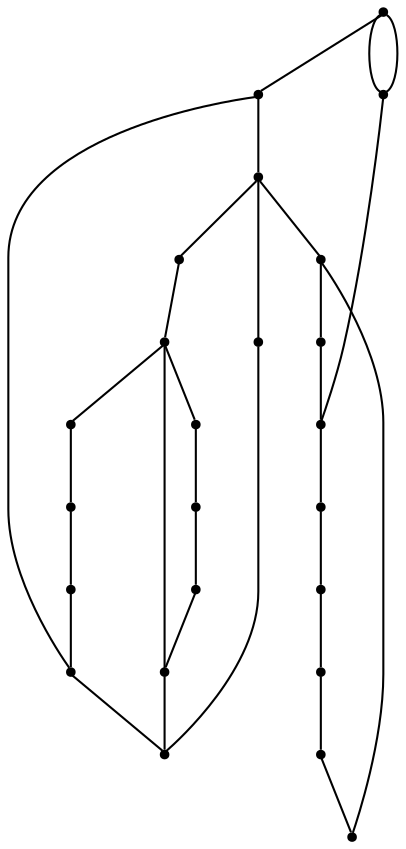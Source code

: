 graph {
  node [shape=point,comment="{\"directed\":false,\"doi\":\"10.1007/978-3-030-68766-3_19\",\"figure\":\"8 (4)\"}"]

  v0 [pos="525.2690880465859,411.7786348467034"]
  v1 [pos="490.51358248254735,411.7786348467034"]
  v2 [pos="282.1845725364992,307.5114406897294"]
  v3 [pos="490.51358248254735,585.5583091772075"]
  v4 [pos="490.51358248254735,550.7988897085236"]
  v5 [pos="455.75801333009105,411.7786348467034"]
  v6 [pos="455.75801333009105,550.7988897085236"]
  v7 [pos="455.96224343063227,377.02748177100875"]
  v8 [pos="455.96224343063227,342.2723862617345"]
  v9 [pos="282.1845725364992,342.2723862617345"]
  v10 [pos="455.75801333009105,516.0459561789542"]
  v11 [pos="386.24902113427567,411.7786348467034"]
  v12 [pos="421.2066742781759,377.02748177100875"]
  v13 [pos="421.0006160106259,550.7988897085236"]
  v14 [pos="421.0006160106259,446.5379271401107"]
  v15 [pos="421.0006160106259,481.29289547410815"]
  v16 [pos="421.0006160106259,516.0459561789542"]
  v17 [pos="386.45118461124173,377.02748177100875"]
  v18 [pos="386.24902113427567,446.5379271401107"]
  v19 [pos="351.4916238148105,446.5379271401107"]
  v20 [pos="351.69561545878537,377.02748177100875"]
  v21 [pos="351.4916238148105,585.5583091772075"]
  v22 [pos="316.9400622034335,377.02748177100875"]
  v23 [pos="282.1845725364992,377.02748177100875"]

  v0 -- v2 [id="-1",pos="525.2690880465859,411.7786348467034 525.0961434475521,307.1359556850963 525.0961434475521,307.1359556850963 525.0961434475521,307.1359556850963 282.1845725364992,307.5114406897294 282.1845725364992,307.5114406897294 282.1845725364992,307.5114406897294"]
  v0 -- v2 [id="-2",pos="525.2690880465859,411.7786348467034 525.1669809448676,620.1402873409927 525.1669809448676,620.1402873409927 525.1669809448676,620.1402873409927 247.1893863290528,620.1402873409927 247.1893863290528,620.1402873409927 247.1893863290528,620.1402873409927 247.59778294171758,307.3401355919341 247.59778294171758,307.3401355919341 247.59778294171758,307.3401355919341 282.1845725364992,307.5114406897294 282.1845725364992,307.5114406897294 282.1845725364992,307.5114406897294"]
  v23 -- v22 [id="-3",pos="282.1845725364992,377.02748177100875 316.9400622034335,377.02748177100875 316.9400622034335,377.02748177100875 316.9400622034335,377.02748177100875"]
  v19 -- v21 [id="-4",pos="351.4916238148105,446.5379271401107 351.4916238148105,585.5583091772075 351.4916238148105,585.5583091772075 351.4916238148105,585.5583091772075"]
  v21 -- v3 [id="-5",pos="351.4916238148105,585.5583091772075 490.51358248254735,585.5583091772075 490.51358248254735,585.5583091772075 490.51358248254735,585.5583091772075"]
  v20 -- v17 [id="-6",pos="351.69561545878537,377.02748177100875 386.45118461124173,377.02748177100875 386.45118461124173,377.02748177100875 386.45118461124173,377.02748177100875"]
  v18 -- v19 [id="-7",pos="386.24902113427567,446.5379271401107 351.4916238148105,446.5379271401107 351.4916238148105,446.5379271401107 351.4916238148105,446.5379271401107"]
  v18 -- v13 [id="-8",pos="386.24902113427567,446.5379271401107 386.2115039678339,550.6261220950455 386.2115039678339,550.6261220950455 386.2115039678339,550.6261220950455 421.0006160106259,550.7988897085236 421.0006160106259,550.7988897085236 421.0006160106259,550.7988897085236"]
  v11 -- v18 [id="-9",pos="386.24902113427567,411.7786348467034 386.24902113427567,446.5379271401107 386.24902113427567,446.5379271401107 386.24902113427567,446.5379271401107"]
  v18 -- v14 [id="-10",pos="386.24902113427567,446.5379271401107 421.0006160106259,446.5379271401107 421.0006160106259,446.5379271401107 421.0006160106259,446.5379271401107"]
  v17 -- v12 [id="-11",pos="386.45118461124173,377.02748177100875 421.2066742781759,377.02748177100875 421.2066742781759,377.02748177100875 421.2066742781759,377.02748177100875"]
  v16 -- v13 [id="-12",pos="421.0006160106259,516.0459561789542 421.0006160106259,550.7988897085236 421.0006160106259,550.7988897085236 421.0006160106259,550.7988897085236"]
  v15 -- v16 [id="-13",pos="421.0006160106259,481.29289547410815 421.0006160106259,516.0459561789542 421.0006160106259,516.0459561789542 421.0006160106259,516.0459561789542"]
  v14 -- v15 [id="-14",pos="421.0006160106259,446.5379271401107 421.0006160106259,481.29289547410815 421.0006160106259,481.29289547410815 421.0006160106259,481.29289547410815"]
  v13 -- v6 [id="-15",pos="421.0006160106259,550.7988897085236 455.75801333009105,550.7988897085236 455.75801333009105,550.7988897085236 455.75801333009105,550.7988897085236"]
  v12 -- v7 [id="-16",pos="421.2066742781759,377.02748177100875 455.96224343063227,377.02748177100875 455.96224343063227,377.02748177100875 455.96224343063227,377.02748177100875"]
  v5 -- v11 [id="-17",pos="455.75801333009105,411.7786348467034 386.24902113427567,411.7786348467034 386.24902113427567,411.7786348467034 386.24902113427567,411.7786348467034"]
  v10 -- v6 [id="-18",pos="455.75801333009105,516.0459561789542 455.75801333009105,550.7988897085236 455.75801333009105,550.7988897085236 455.75801333009105,550.7988897085236"]
  v5 -- v10 [id="-19",pos="455.75801333009105,411.7786348467034 455.75801333009105,516.0459561789542 455.75801333009105,516.0459561789542 455.75801333009105,516.0459561789542"]
  v8 -- v9 [id="-20",pos="455.96224343063227,342.2723862617345 282.1845725364992,342.2723862617345 282.1845725364992,342.2723862617345 282.1845725364992,342.2723862617345"]
  v7 -- v8 [id="-21",pos="455.96224343063227,377.02748177100875 455.96224343063227,342.2723862617345 455.96224343063227,342.2723862617345 455.96224343063227,342.2723862617345"]
  v5 -- v7 [id="-22",pos="455.75801333009105,411.7786348467034 455.96224343063227,377.02748177100875 455.96224343063227,377.02748177100875 455.96224343063227,377.02748177100875"]
  v4 -- v6 [id="-23",pos="490.51358248254735,550.7988897085236 455.75801333009105,550.7988897085236 455.75801333009105,550.7988897085236 455.75801333009105,550.7988897085236"]
  v1 -- v5 [id="-24",pos="490.51358248254735,411.7786348467034 455.75801333009105,411.7786348467034 455.75801333009105,411.7786348467034 455.75801333009105,411.7786348467034"]
  v4 -- v1 [id="-25",pos="490.51358248254735,550.7988897085236 490.51358248254735,411.7786348467034 490.51358248254735,411.7786348467034 490.51358248254735,411.7786348467034"]
  v3 -- v4 [id="-26",pos="490.51358248254735,585.5583091772075 490.51358248254735,550.7988897085236 490.51358248254735,550.7988897085236 490.51358248254735,550.7988897085236"]
  v22 -- v20 [id="-27",pos="316.9400622034335,377.02748177100875 351.69561545878537,377.02748177100875 351.69561545878537,377.02748177100875 351.69561545878537,377.02748177100875"]
  v0 -- v1 [id="-28",pos="525.2690880465859,411.7786348467034 490.51358248254735,411.7786348467034 490.51358248254735,411.7786348467034 490.51358248254735,411.7786348467034"]
  v9 -- v23 [id="-30",pos="282.1845725364992,342.2723862617345 282.1845725364992,377.02748177100875 282.1845725364992,377.02748177100875 282.1845725364992,377.02748177100875"]
  v2 -- v9 [id="-29",pos="282.1845725364992,307.5114406897294 282.1845725364992,342.2723862617345 282.1845725364992,342.2723862617345 282.1845725364992,342.2723862617345"]
}